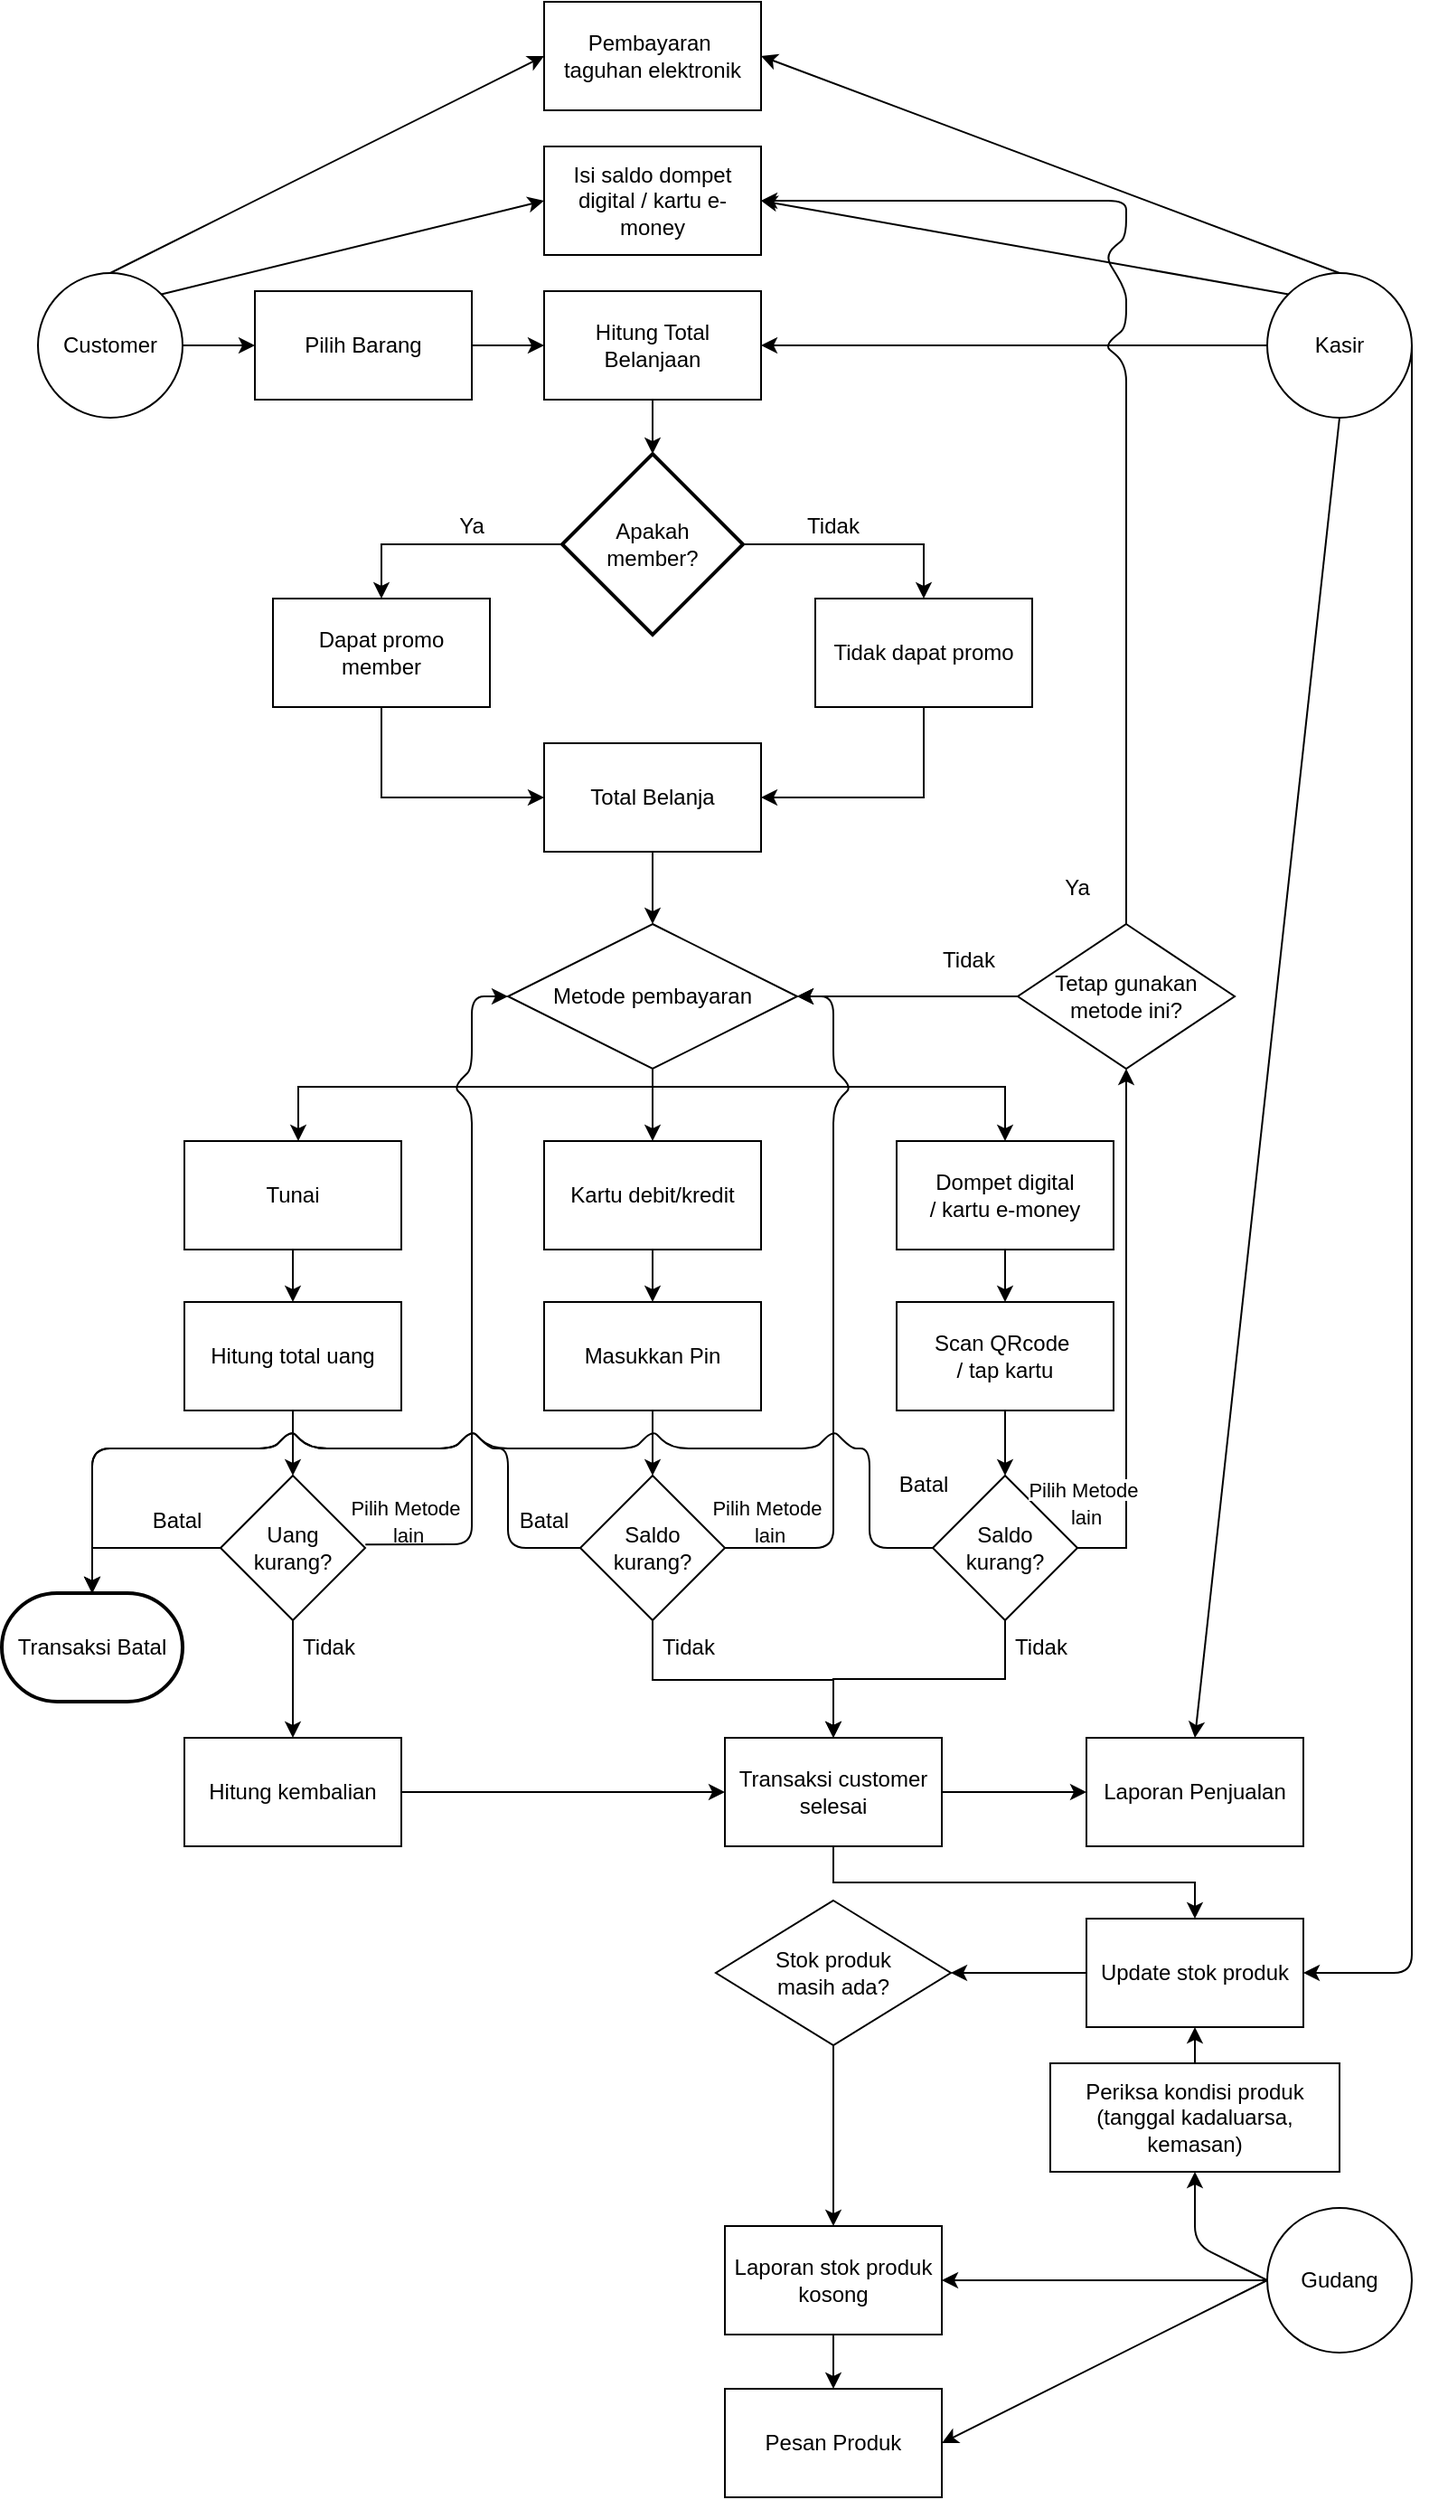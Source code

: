 <mxfile version="14.2.3" type="device"><diagram id="QAg2Mf6UURZKs-aMJEMj" name="Page-1"><mxGraphModel dx="744" dy="422" grid="1" gridSize="10" guides="1" tooltips="1" connect="1" arrows="1" fold="1" page="1" pageScale="1" pageWidth="850" pageHeight="1400" math="0" shadow="0"><root><mxCell id="0"/><mxCell id="1" parent="0"/><mxCell id="JIo_QEY90GcqdhXx8Bna-1" value="Customer" style="ellipse;whiteSpace=wrap;html=1;aspect=fixed;" vertex="1" parent="1"><mxGeometry x="40" y="160" width="80" height="80" as="geometry"/></mxCell><mxCell id="JIo_QEY90GcqdhXx8Bna-2" value="" style="endArrow=classic;html=1;exitX=1;exitY=0.5;exitDx=0;exitDy=0;" edge="1" parent="1" source="JIo_QEY90GcqdhXx8Bna-1"><mxGeometry width="50" height="50" relative="1" as="geometry"><mxPoint x="140" y="220" as="sourcePoint"/><mxPoint x="160" y="200" as="targetPoint"/></mxGeometry></mxCell><mxCell id="JIo_QEY90GcqdhXx8Bna-4" value="Pilih Barang" style="rounded=0;whiteSpace=wrap;html=1;" vertex="1" parent="1"><mxGeometry x="160" y="170" width="120" height="60" as="geometry"/></mxCell><mxCell id="JIo_QEY90GcqdhXx8Bna-5" value="" style="endArrow=classic;html=1;exitX=1;exitY=0.5;exitDx=0;exitDy=0;" edge="1" parent="1"><mxGeometry width="50" height="50" relative="1" as="geometry"><mxPoint x="280" y="200" as="sourcePoint"/><mxPoint x="320" y="200" as="targetPoint"/></mxGeometry></mxCell><mxCell id="JIo_QEY90GcqdhXx8Bna-6" value="Hitung Total Belanjaan" style="rounded=0;whiteSpace=wrap;html=1;" vertex="1" parent="1"><mxGeometry x="320" y="170" width="120" height="60" as="geometry"/></mxCell><mxCell id="JIo_QEY90GcqdhXx8Bna-7" value="Kasir" style="ellipse;whiteSpace=wrap;html=1;aspect=fixed;" vertex="1" parent="1"><mxGeometry x="720" y="160" width="80" height="80" as="geometry"/></mxCell><mxCell id="JIo_QEY90GcqdhXx8Bna-8" value="" style="endArrow=classic;html=1;exitX=0;exitY=0.5;exitDx=0;exitDy=0;" edge="1" parent="1" source="JIo_QEY90GcqdhXx8Bna-7" target="JIo_QEY90GcqdhXx8Bna-6"><mxGeometry width="50" height="50" relative="1" as="geometry"><mxPoint x="400" y="160" as="sourcePoint"/><mxPoint x="450" y="110" as="targetPoint"/></mxGeometry></mxCell><mxCell id="JIo_QEY90GcqdhXx8Bna-10" value="" style="endArrow=classic;html=1;exitX=0.5;exitY=1;exitDx=0;exitDy=0;entryX=0.5;entryY=0;entryDx=0;entryDy=0;entryPerimeter=0;" edge="1" parent="1" source="JIo_QEY90GcqdhXx8Bna-6" target="JIo_QEY90GcqdhXx8Bna-11"><mxGeometry width="50" height="50" relative="1" as="geometry"><mxPoint x="400" y="270" as="sourcePoint"/><mxPoint x="380" y="270" as="targetPoint"/></mxGeometry></mxCell><mxCell id="JIo_QEY90GcqdhXx8Bna-20" value="" style="edgeStyle=orthogonalEdgeStyle;rounded=0;orthogonalLoop=1;jettySize=auto;html=1;" edge="1" parent="1" source="JIo_QEY90GcqdhXx8Bna-11" target="JIo_QEY90GcqdhXx8Bna-15"><mxGeometry relative="1" as="geometry"><Array as="points"><mxPoint x="530" y="310"/></Array></mxGeometry></mxCell><mxCell id="JIo_QEY90GcqdhXx8Bna-21" value="" style="edgeStyle=orthogonalEdgeStyle;rounded=0;orthogonalLoop=1;jettySize=auto;html=1;" edge="1" parent="1" source="JIo_QEY90GcqdhXx8Bna-11" target="JIo_QEY90GcqdhXx8Bna-14"><mxGeometry relative="1" as="geometry"><Array as="points"><mxPoint x="230" y="310"/></Array></mxGeometry></mxCell><mxCell id="JIo_QEY90GcqdhXx8Bna-11" value="Apakah &lt;br&gt;member?" style="strokeWidth=2;html=1;shape=mxgraph.flowchart.decision;whiteSpace=wrap;" vertex="1" parent="1"><mxGeometry x="330" y="260" width="100" height="100" as="geometry"/></mxCell><mxCell id="JIo_QEY90GcqdhXx8Bna-19" value="" style="edgeStyle=orthogonalEdgeStyle;rounded=0;orthogonalLoop=1;jettySize=auto;html=1;entryX=0;entryY=0.5;entryDx=0;entryDy=0;" edge="1" parent="1" source="JIo_QEY90GcqdhXx8Bna-14" target="JIo_QEY90GcqdhXx8Bna-16"><mxGeometry relative="1" as="geometry"><mxPoint x="230" y="480" as="targetPoint"/><Array as="points"><mxPoint x="230" y="450"/></Array></mxGeometry></mxCell><mxCell id="JIo_QEY90GcqdhXx8Bna-14" value="Dapat promo &lt;br&gt;member" style="rounded=0;whiteSpace=wrap;html=1;" vertex="1" parent="1"><mxGeometry x="170" y="340" width="120" height="60" as="geometry"/></mxCell><mxCell id="JIo_QEY90GcqdhXx8Bna-17" value="" style="edgeStyle=orthogonalEdgeStyle;rounded=0;orthogonalLoop=1;jettySize=auto;html=1;" edge="1" parent="1" source="JIo_QEY90GcqdhXx8Bna-15" target="JIo_QEY90GcqdhXx8Bna-16"><mxGeometry relative="1" as="geometry"><Array as="points"><mxPoint x="530" y="450"/></Array></mxGeometry></mxCell><mxCell id="JIo_QEY90GcqdhXx8Bna-15" value="Tidak dapat promo" style="rounded=0;whiteSpace=wrap;html=1;" vertex="1" parent="1"><mxGeometry x="470" y="340" width="120" height="60" as="geometry"/></mxCell><mxCell id="JIo_QEY90GcqdhXx8Bna-23" value="" style="edgeStyle=orthogonalEdgeStyle;rounded=0;orthogonalLoop=1;jettySize=auto;html=1;" edge="1" parent="1" source="JIo_QEY90GcqdhXx8Bna-16" target="JIo_QEY90GcqdhXx8Bna-22"><mxGeometry relative="1" as="geometry"/></mxCell><mxCell id="JIo_QEY90GcqdhXx8Bna-16" value="Total Belanja" style="rounded=0;whiteSpace=wrap;html=1;" vertex="1" parent="1"><mxGeometry x="320" y="420" width="120" height="60" as="geometry"/></mxCell><mxCell id="JIo_QEY90GcqdhXx8Bna-25" value="" style="edgeStyle=orthogonalEdgeStyle;rounded=0;orthogonalLoop=1;jettySize=auto;html=1;" edge="1" parent="1" source="JIo_QEY90GcqdhXx8Bna-22" target="JIo_QEY90GcqdhXx8Bna-24"><mxGeometry relative="1" as="geometry"><Array as="points"><mxPoint x="380" y="610"/><mxPoint x="184" y="610"/></Array></mxGeometry></mxCell><mxCell id="JIo_QEY90GcqdhXx8Bna-27" value="" style="edgeStyle=orthogonalEdgeStyle;rounded=0;orthogonalLoop=1;jettySize=auto;html=1;" edge="1" parent="1" source="JIo_QEY90GcqdhXx8Bna-22" target="JIo_QEY90GcqdhXx8Bna-26"><mxGeometry relative="1" as="geometry"/></mxCell><mxCell id="JIo_QEY90GcqdhXx8Bna-29" value="" style="edgeStyle=orthogonalEdgeStyle;rounded=0;orthogonalLoop=1;jettySize=auto;html=1;entryX=0.5;entryY=0;entryDx=0;entryDy=0;" edge="1" parent="1" source="JIo_QEY90GcqdhXx8Bna-22" target="JIo_QEY90GcqdhXx8Bna-28"><mxGeometry relative="1" as="geometry"><Array as="points"><mxPoint x="380" y="610"/><mxPoint x="575" y="610"/></Array></mxGeometry></mxCell><mxCell id="JIo_QEY90GcqdhXx8Bna-22" value="Metode pembayaran" style="rhombus;whiteSpace=wrap;html=1;rounded=0;" vertex="1" parent="1"><mxGeometry x="300" y="520" width="160" height="80" as="geometry"/></mxCell><mxCell id="JIo_QEY90GcqdhXx8Bna-35" value="" style="edgeStyle=orthogonalEdgeStyle;rounded=0;orthogonalLoop=1;jettySize=auto;html=1;" edge="1" parent="1" source="JIo_QEY90GcqdhXx8Bna-24" target="JIo_QEY90GcqdhXx8Bna-34"><mxGeometry relative="1" as="geometry"/></mxCell><mxCell id="JIo_QEY90GcqdhXx8Bna-24" value="Tunai" style="whiteSpace=wrap;html=1;rounded=0;" vertex="1" parent="1"><mxGeometry x="121" y="640" width="120" height="60" as="geometry"/></mxCell><mxCell id="JIo_QEY90GcqdhXx8Bna-33" value="" style="edgeStyle=orthogonalEdgeStyle;rounded=0;orthogonalLoop=1;jettySize=auto;html=1;" edge="1" parent="1" source="JIo_QEY90GcqdhXx8Bna-26" target="JIo_QEY90GcqdhXx8Bna-32"><mxGeometry relative="1" as="geometry"/></mxCell><mxCell id="JIo_QEY90GcqdhXx8Bna-26" value="Kartu debit/kredit" style="whiteSpace=wrap;html=1;rounded=0;" vertex="1" parent="1"><mxGeometry x="320" y="640" width="120" height="60" as="geometry"/></mxCell><mxCell id="JIo_QEY90GcqdhXx8Bna-31" value="" style="edgeStyle=orthogonalEdgeStyle;rounded=0;orthogonalLoop=1;jettySize=auto;html=1;" edge="1" parent="1" source="JIo_QEY90GcqdhXx8Bna-28" target="JIo_QEY90GcqdhXx8Bna-30"><mxGeometry relative="1" as="geometry"/></mxCell><mxCell id="JIo_QEY90GcqdhXx8Bna-28" value="&lt;span&gt;Dompet digital&lt;/span&gt;&lt;br&gt;&lt;span&gt;/ kartu e-money&lt;/span&gt;" style="whiteSpace=wrap;html=1;rounded=0;" vertex="1" parent="1"><mxGeometry x="515" y="640" width="120" height="60" as="geometry"/></mxCell><mxCell id="JIo_QEY90GcqdhXx8Bna-56" value="" style="edgeStyle=orthogonalEdgeStyle;rounded=0;orthogonalLoop=1;jettySize=auto;html=1;" edge="1" parent="1" source="JIo_QEY90GcqdhXx8Bna-30" target="JIo_QEY90GcqdhXx8Bna-53"><mxGeometry relative="1" as="geometry"/></mxCell><mxCell id="JIo_QEY90GcqdhXx8Bna-30" value="Scan QRcode&amp;nbsp;&lt;br&gt;/ tap kartu" style="whiteSpace=wrap;html=1;rounded=0;" vertex="1" parent="1"><mxGeometry x="515" y="729" width="120" height="60" as="geometry"/></mxCell><mxCell id="JIo_QEY90GcqdhXx8Bna-57" value="" style="edgeStyle=orthogonalEdgeStyle;rounded=0;orthogonalLoop=1;jettySize=auto;html=1;" edge="1" parent="1" source="JIo_QEY90GcqdhXx8Bna-32" target="JIo_QEY90GcqdhXx8Bna-52"><mxGeometry relative="1" as="geometry"/></mxCell><mxCell id="JIo_QEY90GcqdhXx8Bna-32" value="&lt;span&gt;Masukkan Pin&lt;/span&gt;" style="whiteSpace=wrap;html=1;rounded=0;" vertex="1" parent="1"><mxGeometry x="320" y="729" width="120" height="60" as="geometry"/></mxCell><mxCell id="JIo_QEY90GcqdhXx8Bna-81" value="" style="edgeStyle=orthogonalEdgeStyle;rounded=0;orthogonalLoop=1;jettySize=auto;html=1;entryX=0.5;entryY=0;entryDx=0;entryDy=0;" edge="1" parent="1" source="JIo_QEY90GcqdhXx8Bna-34" target="JIo_QEY90GcqdhXx8Bna-51"><mxGeometry relative="1" as="geometry"><mxPoint x="20" y="660" as="targetPoint"/></mxGeometry></mxCell><mxCell id="JIo_QEY90GcqdhXx8Bna-34" value="Hitung total uang" style="whiteSpace=wrap;html=1;rounded=0;" vertex="1" parent="1"><mxGeometry x="121" y="729" width="120" height="60" as="geometry"/></mxCell><mxCell id="JIo_QEY90GcqdhXx8Bna-41" value="" style="edgeStyle=orthogonalEdgeStyle;rounded=0;orthogonalLoop=1;jettySize=auto;html=1;entryX=0;entryY=0.5;entryDx=0;entryDy=0;" edge="1" parent="1" source="JIo_QEY90GcqdhXx8Bna-36" target="JIo_QEY90GcqdhXx8Bna-38"><mxGeometry relative="1" as="geometry"><mxPoint x="360" y="900" as="targetPoint"/><Array as="points"><mxPoint x="360" y="1000"/><mxPoint x="360" y="1000"/></Array></mxGeometry></mxCell><mxCell id="JIo_QEY90GcqdhXx8Bna-36" value="Hitung kembalian" style="whiteSpace=wrap;html=1;rounded=0;" vertex="1" parent="1"><mxGeometry x="121" y="970" width="120" height="60" as="geometry"/></mxCell><mxCell id="JIo_QEY90GcqdhXx8Bna-44" value="" style="edgeStyle=orthogonalEdgeStyle;rounded=0;orthogonalLoop=1;jettySize=auto;html=1;" edge="1" parent="1" source="JIo_QEY90GcqdhXx8Bna-38" target="JIo_QEY90GcqdhXx8Bna-43"><mxGeometry relative="1" as="geometry"/></mxCell><mxCell id="JIo_QEY90GcqdhXx8Bna-126" value="" style="edgeStyle=orthogonalEdgeStyle;rounded=0;orthogonalLoop=1;jettySize=auto;html=1;entryX=0.5;entryY=0;entryDx=0;entryDy=0;" edge="1" parent="1" source="JIo_QEY90GcqdhXx8Bna-38" target="JIo_QEY90GcqdhXx8Bna-127"><mxGeometry relative="1" as="geometry"><mxPoint x="360" y="1080" as="targetPoint"/><Array as="points"><mxPoint x="480" y="1050"/><mxPoint x="680" y="1050"/></Array></mxGeometry></mxCell><mxCell id="JIo_QEY90GcqdhXx8Bna-38" value="Transaksi customer selesai" style="whiteSpace=wrap;html=1;rounded=0;" vertex="1" parent="1"><mxGeometry x="420" y="970" width="120" height="60" as="geometry"/></mxCell><mxCell id="JIo_QEY90GcqdhXx8Bna-43" value="Laporan Penjualan" style="whiteSpace=wrap;html=1;rounded=0;" vertex="1" parent="1"><mxGeometry x="620" y="970" width="120" height="60" as="geometry"/></mxCell><mxCell id="JIo_QEY90GcqdhXx8Bna-47" value="Isi saldo dompet digital / kartu e-money" style="rounded=0;whiteSpace=wrap;html=1;" vertex="1" parent="1"><mxGeometry x="320" y="90" width="120" height="60" as="geometry"/></mxCell><mxCell id="JIo_QEY90GcqdhXx8Bna-48" value="" style="endArrow=classic;html=1;entryX=0;entryY=0.5;entryDx=0;entryDy=0;exitX=1;exitY=0;exitDx=0;exitDy=0;" edge="1" parent="1" source="JIo_QEY90GcqdhXx8Bna-1" target="JIo_QEY90GcqdhXx8Bna-47"><mxGeometry width="50" height="50" relative="1" as="geometry"><mxPoint x="180" y="125" as="sourcePoint"/><mxPoint x="230" y="75" as="targetPoint"/></mxGeometry></mxCell><mxCell id="JIo_QEY90GcqdhXx8Bna-49" value="" style="endArrow=classic;html=1;exitX=0;exitY=0;exitDx=0;exitDy=0;entryX=1;entryY=0.5;entryDx=0;entryDy=0;" edge="1" parent="1" source="JIo_QEY90GcqdhXx8Bna-7" target="JIo_QEY90GcqdhXx8Bna-47"><mxGeometry width="50" height="50" relative="1" as="geometry"><mxPoint x="730" y="210" as="sourcePoint"/><mxPoint x="450" y="210" as="targetPoint"/></mxGeometry></mxCell><mxCell id="JIo_QEY90GcqdhXx8Bna-50" value="" style="endArrow=classic;html=1;exitX=0.5;exitY=1;exitDx=0;exitDy=0;entryX=0.5;entryY=0;entryDx=0;entryDy=0;" edge="1" parent="1" source="JIo_QEY90GcqdhXx8Bna-7" target="JIo_QEY90GcqdhXx8Bna-43"><mxGeometry width="50" height="50" relative="1" as="geometry"><mxPoint x="400" y="310" as="sourcePoint"/><mxPoint x="450" y="260" as="targetPoint"/></mxGeometry></mxCell><mxCell id="JIo_QEY90GcqdhXx8Bna-72" value="" style="edgeStyle=orthogonalEdgeStyle;rounded=0;orthogonalLoop=1;jettySize=auto;html=1;" edge="1" parent="1" source="JIo_QEY90GcqdhXx8Bna-51" target="JIo_QEY90GcqdhXx8Bna-111"><mxGeometry relative="1" as="geometry"><mxPoint x="70" y="890" as="targetPoint"/><Array as="points"><mxPoint x="70" y="865"/></Array></mxGeometry></mxCell><mxCell id="JIo_QEY90GcqdhXx8Bna-106" value="" style="edgeStyle=orthogonalEdgeStyle;rounded=0;orthogonalLoop=1;jettySize=auto;html=1;" edge="1" parent="1" source="JIo_QEY90GcqdhXx8Bna-51" target="JIo_QEY90GcqdhXx8Bna-36"><mxGeometry relative="1" as="geometry"/></mxCell><mxCell id="JIo_QEY90GcqdhXx8Bna-51" value="Uang &lt;br&gt;kurang?" style="rhombus;whiteSpace=wrap;html=1;" vertex="1" parent="1"><mxGeometry x="141" y="825" width="80" height="80" as="geometry"/></mxCell><mxCell id="JIo_QEY90GcqdhXx8Bna-76" value="" style="edgeStyle=orthogonalEdgeStyle;rounded=0;orthogonalLoop=1;jettySize=auto;html=1;entryX=0.5;entryY=0;entryDx=0;entryDy=0;" edge="1" parent="1" source="JIo_QEY90GcqdhXx8Bna-52" target="JIo_QEY90GcqdhXx8Bna-38"><mxGeometry relative="1" as="geometry"><mxPoint x="380" y="995" as="targetPoint"/><Array as="points"><mxPoint x="380" y="938"/><mxPoint x="480" y="938"/></Array></mxGeometry></mxCell><mxCell id="JIo_QEY90GcqdhXx8Bna-52" value="Saldo&lt;br&gt;kurang?" style="rhombus;whiteSpace=wrap;html=1;" vertex="1" parent="1"><mxGeometry x="340" y="825" width="80" height="80" as="geometry"/></mxCell><mxCell id="JIo_QEY90GcqdhXx8Bna-63" value="" style="edgeStyle=orthogonalEdgeStyle;rounded=0;orthogonalLoop=1;jettySize=auto;html=1;entryX=0.5;entryY=1;entryDx=0;entryDy=0;" edge="1" parent="1" source="JIo_QEY90GcqdhXx8Bna-53" target="JIo_QEY90GcqdhXx8Bna-60"><mxGeometry relative="1" as="geometry"><mxPoint x="692" y="865" as="targetPoint"/><Array as="points"><mxPoint x="642" y="865"/></Array></mxGeometry></mxCell><mxCell id="JIo_QEY90GcqdhXx8Bna-100" value="" style="edgeStyle=orthogonalEdgeStyle;rounded=0;orthogonalLoop=1;jettySize=auto;html=1;" edge="1" parent="1" source="JIo_QEY90GcqdhXx8Bna-53" target="JIo_QEY90GcqdhXx8Bna-38"><mxGeometry relative="1" as="geometry"/></mxCell><mxCell id="JIo_QEY90GcqdhXx8Bna-53" value="Saldo&lt;br&gt;kurang?" style="rhombus;whiteSpace=wrap;html=1;" vertex="1" parent="1"><mxGeometry x="535" y="825" width="80" height="80" as="geometry"/></mxCell><mxCell id="JIo_QEY90GcqdhXx8Bna-54" value="Ya" style="text;html=1;strokeColor=none;fillColor=none;align=center;verticalAlign=middle;whiteSpace=wrap;rounded=0;" vertex="1" parent="1"><mxGeometry x="260" y="290" width="40" height="20" as="geometry"/></mxCell><mxCell id="JIo_QEY90GcqdhXx8Bna-55" value="Tidak" style="text;html=1;strokeColor=none;fillColor=none;align=center;verticalAlign=middle;whiteSpace=wrap;rounded=0;" vertex="1" parent="1"><mxGeometry x="460" y="290" width="40" height="20" as="geometry"/></mxCell><mxCell id="JIo_QEY90GcqdhXx8Bna-61" style="edgeStyle=orthogonalEdgeStyle;rounded=0;orthogonalLoop=1;jettySize=auto;html=1;" edge="1" parent="1" source="JIo_QEY90GcqdhXx8Bna-60" target="JIo_QEY90GcqdhXx8Bna-22"><mxGeometry relative="1" as="geometry"><mxPoint x="510" y="560" as="targetPoint"/></mxGeometry></mxCell><mxCell id="JIo_QEY90GcqdhXx8Bna-60" value="Tetap gunakan metode ini?" style="rhombus;whiteSpace=wrap;html=1;" vertex="1" parent="1"><mxGeometry x="582" y="520" width="120" height="80" as="geometry"/></mxCell><mxCell id="JIo_QEY90GcqdhXx8Bna-89" value="Batal" style="text;html=1;strokeColor=none;fillColor=none;align=center;verticalAlign=middle;whiteSpace=wrap;rounded=0;" vertex="1" parent="1"><mxGeometry x="97" y="840" width="40" height="20" as="geometry"/></mxCell><mxCell id="JIo_QEY90GcqdhXx8Bna-94" value="Batal" style="text;html=1;strokeColor=none;fillColor=none;align=center;verticalAlign=middle;whiteSpace=wrap;rounded=0;" vertex="1" parent="1"><mxGeometry x="300" y="840" width="40" height="20" as="geometry"/></mxCell><mxCell id="JIo_QEY90GcqdhXx8Bna-95" value="Batal" style="text;html=1;strokeColor=none;fillColor=none;align=center;verticalAlign=middle;whiteSpace=wrap;rounded=0;" vertex="1" parent="1"><mxGeometry x="510" y="820" width="40" height="20" as="geometry"/></mxCell><mxCell id="JIo_QEY90GcqdhXx8Bna-97" value="&lt;span style=&quot;font-size: 11px ; background-color: rgb(255 , 255 , 255)&quot;&gt;Pilih Metode&amp;nbsp;&lt;/span&gt;&lt;br style=&quot;font-size: 11px&quot;&gt;&lt;span style=&quot;font-size: 11px ; background-color: rgb(255 , 255 , 255)&quot;&gt;lain&lt;/span&gt;" style="text;html=1;strokeColor=none;fillColor=none;align=center;verticalAlign=middle;whiteSpace=wrap;rounded=0;" vertex="1" parent="1"><mxGeometry x="410" y="840" width="70" height="20" as="geometry"/></mxCell><mxCell id="JIo_QEY90GcqdhXx8Bna-99" value="&lt;span style=&quot;font-size: 11px ; background-color: rgb(255 , 255 , 255)&quot;&gt;Pilih Metode&amp;nbsp;&lt;/span&gt;&lt;br style=&quot;font-size: 11px&quot;&gt;&lt;span style=&quot;font-size: 11px ; background-color: rgb(255 , 255 , 255)&quot;&gt;lain&lt;/span&gt;" style="text;html=1;strokeColor=none;fillColor=none;align=center;verticalAlign=middle;whiteSpace=wrap;rounded=0;" vertex="1" parent="1"><mxGeometry x="210" y="840" width="70" height="20" as="geometry"/></mxCell><mxCell id="JIo_QEY90GcqdhXx8Bna-101" value="Tidak" style="text;html=1;strokeColor=none;fillColor=none;align=center;verticalAlign=middle;whiteSpace=wrap;rounded=0;" vertex="1" parent="1"><mxGeometry x="380" y="910" width="40" height="20" as="geometry"/></mxCell><mxCell id="JIo_QEY90GcqdhXx8Bna-102" value="Tidak" style="text;html=1;strokeColor=none;fillColor=none;align=center;verticalAlign=middle;whiteSpace=wrap;rounded=0;" vertex="1" parent="1"><mxGeometry x="575" y="910" width="40" height="20" as="geometry"/></mxCell><mxCell id="JIo_QEY90GcqdhXx8Bna-103" value="Tidak" style="text;html=1;strokeColor=none;fillColor=none;align=center;verticalAlign=middle;whiteSpace=wrap;rounded=0;" vertex="1" parent="1"><mxGeometry x="181" y="910" width="40" height="20" as="geometry"/></mxCell><mxCell id="JIo_QEY90GcqdhXx8Bna-108" value="Ya" style="text;html=1;strokeColor=none;fillColor=none;align=center;verticalAlign=middle;whiteSpace=wrap;rounded=0;" vertex="1" parent="1"><mxGeometry x="595" y="490" width="40" height="20" as="geometry"/></mxCell><mxCell id="JIo_QEY90GcqdhXx8Bna-109" value="Tidak" style="text;html=1;strokeColor=none;fillColor=none;align=center;verticalAlign=middle;whiteSpace=wrap;rounded=0;" vertex="1" parent="1"><mxGeometry x="535" y="530" width="40" height="20" as="geometry"/></mxCell><mxCell id="JIo_QEY90GcqdhXx8Bna-111" value="Transaksi Batal" style="strokeWidth=2;html=1;shape=mxgraph.flowchart.terminator;whiteSpace=wrap;" vertex="1" parent="1"><mxGeometry x="20" y="890" width="100" height="60" as="geometry"/></mxCell><mxCell id="JIo_QEY90GcqdhXx8Bna-115" value="Pembayaran&amp;nbsp; taguhan elektronik" style="whiteSpace=wrap;html=1;" vertex="1" parent="1"><mxGeometry x="320" y="10" width="120" height="60" as="geometry"/></mxCell><mxCell id="JIo_QEY90GcqdhXx8Bna-117" value="" style="endArrow=classic;html=1;exitX=0.5;exitY=0;exitDx=0;exitDy=0;entryX=0;entryY=0.5;entryDx=0;entryDy=0;" edge="1" parent="1" source="JIo_QEY90GcqdhXx8Bna-1" target="JIo_QEY90GcqdhXx8Bna-115"><mxGeometry width="50" height="50" relative="1" as="geometry"><mxPoint x="400" y="140" as="sourcePoint"/><mxPoint x="450" y="90" as="targetPoint"/></mxGeometry></mxCell><mxCell id="JIo_QEY90GcqdhXx8Bna-118" value="" style="endArrow=classic;html=1;entryX=1;entryY=0.5;entryDx=0;entryDy=0;exitX=0.5;exitY=0;exitDx=0;exitDy=0;" edge="1" parent="1" source="JIo_QEY90GcqdhXx8Bna-7" target="JIo_QEY90GcqdhXx8Bna-115"><mxGeometry width="50" height="50" relative="1" as="geometry"><mxPoint x="760" y="157" as="sourcePoint"/><mxPoint x="450" y="90" as="targetPoint"/></mxGeometry></mxCell><mxCell id="JIo_QEY90GcqdhXx8Bna-119" value="&lt;span style=&quot;font-size: 11px ; background-color: rgb(255 , 255 , 255)&quot;&gt;Pilih Metode&amp;nbsp;&lt;/span&gt;&lt;br style=&quot;font-size: 11px&quot;&gt;&lt;span style=&quot;font-size: 11px ; background-color: rgb(255 , 255 , 255)&quot;&gt;lain&lt;/span&gt;" style="text;html=1;strokeColor=none;fillColor=none;align=center;verticalAlign=middle;whiteSpace=wrap;rounded=0;" vertex="1" parent="1"><mxGeometry x="580" y="830" width="80" height="20" as="geometry"/></mxCell><mxCell id="JIo_QEY90GcqdhXx8Bna-138" value="" style="edgeStyle=orthogonalEdgeStyle;rounded=0;orthogonalLoop=1;jettySize=auto;html=1;" edge="1" parent="1" source="JIo_QEY90GcqdhXx8Bna-123" target="JIo_QEY90GcqdhXx8Bna-137"><mxGeometry relative="1" as="geometry"/></mxCell><mxCell id="JIo_QEY90GcqdhXx8Bna-123" value="Stok produk&lt;br&gt;masih ada?" style="rhombus;whiteSpace=wrap;html=1;rounded=0;" vertex="1" parent="1"><mxGeometry x="415" y="1060" width="130" height="80" as="geometry"/></mxCell><mxCell id="JIo_QEY90GcqdhXx8Bna-136" value="" style="edgeStyle=orthogonalEdgeStyle;rounded=0;orthogonalLoop=1;jettySize=auto;html=1;" edge="1" parent="1" source="JIo_QEY90GcqdhXx8Bna-127" target="JIo_QEY90GcqdhXx8Bna-123"><mxGeometry relative="1" as="geometry"/></mxCell><mxCell id="JIo_QEY90GcqdhXx8Bna-127" value="Update stok produk" style="rounded=0;whiteSpace=wrap;html=1;" vertex="1" parent="1"><mxGeometry x="620" y="1070" width="120" height="60" as="geometry"/></mxCell><mxCell id="JIo_QEY90GcqdhXx8Bna-128" value="" style="endArrow=classic;html=1;exitX=1;exitY=0.5;exitDx=0;exitDy=0;entryX=1;entryY=0.5;entryDx=0;entryDy=0;" edge="1" parent="1" source="JIo_QEY90GcqdhXx8Bna-7" target="JIo_QEY90GcqdhXx8Bna-127"><mxGeometry width="50" height="50" relative="1" as="geometry"><mxPoint x="770" y="250" as="sourcePoint"/><mxPoint x="690" y="980" as="targetPoint"/><Array as="points"><mxPoint x="800" y="800"/><mxPoint x="800" y="1100"/></Array></mxGeometry></mxCell><mxCell id="JIo_QEY90GcqdhXx8Bna-129" value="" style="endArrow=classic;html=1;entryX=0.5;entryY=0;entryDx=0;entryDy=0;entryPerimeter=0;exitX=0;exitY=0.5;exitDx=0;exitDy=0;" edge="1" parent="1" source="JIo_QEY90GcqdhXx8Bna-53" target="JIo_QEY90GcqdhXx8Bna-111"><mxGeometry width="50" height="50" relative="1" as="geometry"><mxPoint x="530" y="860" as="sourcePoint"/><mxPoint x="450" y="800" as="targetPoint"/><Array as="points"><mxPoint x="500" y="865"/><mxPoint x="500" y="810"/><mxPoint x="490" y="810"/><mxPoint x="480" y="800"/><mxPoint x="470" y="810"/><mxPoint x="390" y="810"/><mxPoint x="380" y="800"/><mxPoint x="370" y="810"/><mxPoint x="290" y="810"/><mxPoint x="280" y="800"/><mxPoint x="270" y="810"/><mxPoint x="190" y="810"/><mxPoint x="180" y="800"/><mxPoint x="170" y="810"/><mxPoint x="70" y="810"/></Array></mxGeometry></mxCell><mxCell id="JIo_QEY90GcqdhXx8Bna-132" value="" style="endArrow=classic;html=1;entryX=0.5;entryY=0;entryDx=0;entryDy=0;entryPerimeter=0;exitX=0;exitY=0.5;exitDx=0;exitDy=0;" edge="1" parent="1" source="JIo_QEY90GcqdhXx8Bna-52" target="JIo_QEY90GcqdhXx8Bna-111"><mxGeometry width="50" height="50" relative="1" as="geometry"><mxPoint x="545" y="875" as="sourcePoint"/><mxPoint x="80" y="900" as="targetPoint"/><Array as="points"><mxPoint x="300" y="865"/><mxPoint x="300" y="810"/><mxPoint x="290" y="810"/><mxPoint x="280" y="800"/><mxPoint x="270" y="810"/><mxPoint x="190" y="810"/><mxPoint x="180" y="800"/><mxPoint x="170" y="810"/><mxPoint x="70" y="810"/></Array></mxGeometry></mxCell><mxCell id="JIo_QEY90GcqdhXx8Bna-133" value="" style="endArrow=classic;html=1;exitX=0.159;exitY=1.159;exitDx=0;exitDy=0;exitPerimeter=0;entryX=0;entryY=0.5;entryDx=0;entryDy=0;" edge="1" parent="1" source="JIo_QEY90GcqdhXx8Bna-99" target="JIo_QEY90GcqdhXx8Bna-22"><mxGeometry width="50" height="50" relative="1" as="geometry"><mxPoint x="250" y="740" as="sourcePoint"/><mxPoint x="300" y="690" as="targetPoint"/><Array as="points"><mxPoint x="280" y="863"/><mxPoint x="280" y="620"/><mxPoint x="270" y="610"/><mxPoint x="280" y="600"/><mxPoint x="280" y="560"/></Array></mxGeometry></mxCell><mxCell id="JIo_QEY90GcqdhXx8Bna-134" value="" style="endArrow=classic;html=1;exitX=1;exitY=0.5;exitDx=0;exitDy=0;entryX=1;entryY=0.5;entryDx=0;entryDy=0;" edge="1" parent="1" source="JIo_QEY90GcqdhXx8Bna-52" target="JIo_QEY90GcqdhXx8Bna-22"><mxGeometry width="50" height="50" relative="1" as="geometry"><mxPoint x="250" y="740" as="sourcePoint"/><mxPoint x="470" y="560" as="targetPoint"/><Array as="points"><mxPoint x="480" y="865"/><mxPoint x="480" y="620"/><mxPoint x="490" y="610"/><mxPoint x="480" y="600"/><mxPoint x="480" y="560"/></Array></mxGeometry></mxCell><mxCell id="JIo_QEY90GcqdhXx8Bna-135" value="" style="endArrow=classic;html=1;entryX=1;entryY=0.5;entryDx=0;entryDy=0;exitX=0.5;exitY=0;exitDx=0;exitDy=0;" edge="1" parent="1" source="JIo_QEY90GcqdhXx8Bna-60" target="JIo_QEY90GcqdhXx8Bna-47"><mxGeometry width="50" height="50" relative="1" as="geometry"><mxPoint x="440" y="220" as="sourcePoint"/><mxPoint x="490" y="170" as="targetPoint"/><Array as="points"><mxPoint x="642" y="210"/><mxPoint x="630" y="200"/><mxPoint x="642" y="190"/><mxPoint x="642" y="170"/><mxPoint x="630" y="150"/><mxPoint x="642" y="140"/><mxPoint x="642" y="120"/></Array></mxGeometry></mxCell><mxCell id="JIo_QEY90GcqdhXx8Bna-142" value="" style="edgeStyle=orthogonalEdgeStyle;rounded=0;orthogonalLoop=1;jettySize=auto;html=1;" edge="1" parent="1" source="JIo_QEY90GcqdhXx8Bna-137" target="JIo_QEY90GcqdhXx8Bna-141"><mxGeometry relative="1" as="geometry"/></mxCell><mxCell id="JIo_QEY90GcqdhXx8Bna-137" value="Laporan stok produk kosong" style="whiteSpace=wrap;html=1;rounded=0;" vertex="1" parent="1"><mxGeometry x="420" y="1240" width="120" height="60" as="geometry"/></mxCell><mxCell id="JIo_QEY90GcqdhXx8Bna-139" value="Gudang" style="ellipse;whiteSpace=wrap;html=1;aspect=fixed;" vertex="1" parent="1"><mxGeometry x="720" y="1230" width="80" height="80" as="geometry"/></mxCell><mxCell id="JIo_QEY90GcqdhXx8Bna-140" value="" style="endArrow=classic;html=1;exitX=0;exitY=0.5;exitDx=0;exitDy=0;entryX=1;entryY=0.5;entryDx=0;entryDy=0;" edge="1" parent="1" source="JIo_QEY90GcqdhXx8Bna-139" target="JIo_QEY90GcqdhXx8Bna-137"><mxGeometry width="50" height="50" relative="1" as="geometry"><mxPoint x="530" y="1290" as="sourcePoint"/><mxPoint x="580" y="1240" as="targetPoint"/></mxGeometry></mxCell><mxCell id="JIo_QEY90GcqdhXx8Bna-141" value="Pesan Produk" style="whiteSpace=wrap;html=1;rounded=0;" vertex="1" parent="1"><mxGeometry x="420" y="1330" width="120" height="60" as="geometry"/></mxCell><mxCell id="JIo_QEY90GcqdhXx8Bna-143" value="" style="endArrow=classic;html=1;entryX=1;entryY=0.5;entryDx=0;entryDy=0;exitX=0;exitY=0.5;exitDx=0;exitDy=0;" edge="1" parent="1" source="JIo_QEY90GcqdhXx8Bna-139" target="JIo_QEY90GcqdhXx8Bna-141"><mxGeometry width="50" height="50" relative="1" as="geometry"><mxPoint x="530" y="1300" as="sourcePoint"/><mxPoint x="580" y="1250" as="targetPoint"/></mxGeometry></mxCell><mxCell id="JIo_QEY90GcqdhXx8Bna-144" value="Periksa kondisi produk (tanggal kadaluarsa, kemasan)" style="rounded=0;whiteSpace=wrap;html=1;" vertex="1" parent="1"><mxGeometry x="600" y="1150" width="160" height="60" as="geometry"/></mxCell><mxCell id="JIo_QEY90GcqdhXx8Bna-145" value="" style="endArrow=classic;html=1;entryX=0.5;entryY=1;entryDx=0;entryDy=0;" edge="1" parent="1" source="JIo_QEY90GcqdhXx8Bna-144" target="JIo_QEY90GcqdhXx8Bna-127"><mxGeometry width="50" height="50" relative="1" as="geometry"><mxPoint x="530" y="1230" as="sourcePoint"/><mxPoint x="580" y="1180" as="targetPoint"/></mxGeometry></mxCell><mxCell id="JIo_QEY90GcqdhXx8Bna-146" value="" style="endArrow=classic;html=1;entryX=0.5;entryY=1;entryDx=0;entryDy=0;" edge="1" parent="1" target="JIo_QEY90GcqdhXx8Bna-144"><mxGeometry width="50" height="50" relative="1" as="geometry"><mxPoint x="720" y="1270" as="sourcePoint"/><mxPoint x="580" y="1180" as="targetPoint"/><Array as="points"><mxPoint x="680" y="1250"/></Array></mxGeometry></mxCell></root></mxGraphModel></diagram></mxfile>